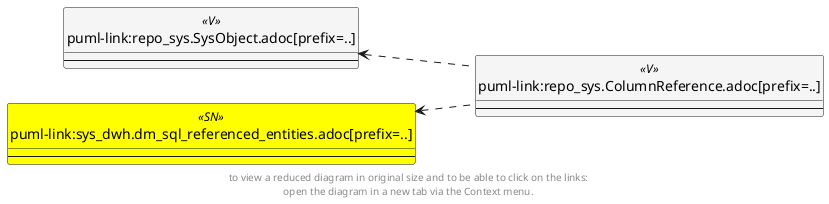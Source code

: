 @startuml
left to right direction
'top to bottom direction
hide circle
'avoide "." issues:
set namespaceSeparator none


skinparam class {
  BackgroundColor White
  BackgroundColor<<FN>> Yellow
  BackgroundColor<<FS>> Yellow
  BackgroundColor<<FT>> LightGray
  BackgroundColor<<IF>> Yellow
  BackgroundColor<<IS>> Yellow
  BackgroundColor<<P>> Aqua
  BackgroundColor<<PC>> Aqua
  BackgroundColor<<SN>> Yellow
  BackgroundColor<<SO>> SlateBlue
  BackgroundColor<<TF>> LightGray
  BackgroundColor<<TR>> Tomato
  BackgroundColor<<U>> White
  BackgroundColor<<V>> WhiteSmoke
  BackgroundColor<<X>> Aqua
}


entity "puml-link:repo_sys.ColumnReference.adoc[prefix=..]" as repo_sys.ColumnReference << V >> {
  --
}

entity "puml-link:repo_sys.SysObject.adoc[prefix=..]" as repo_sys.SysObject << V >> {
  --
}

entity "puml-link:sys_dwh.dm_sql_referenced_entities.adoc[prefix=..]" as sys_dwh.dm_sql_referenced_entities << SN >> {
  --
}

repo_sys.SysObject <.. repo_sys.ColumnReference
sys_dwh.dm_sql_referenced_entities <.. repo_sys.ColumnReference
footer
to view a reduced diagram in original size and to be able to click on the links:
open the diagram in a new tab via the Context menu.
end footer

@enduml

